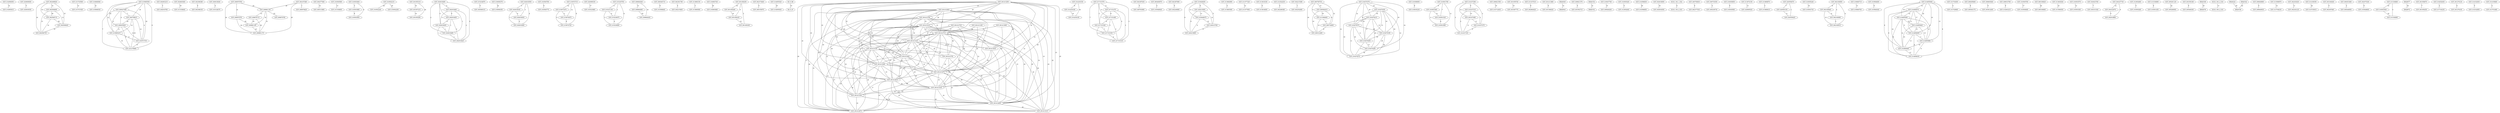 graph {
	GCF_014856055 -- GCF_014855915 [label="14" weight=2.32] ;
	GCF_020809005 -- GCF_020639355 [label="5" weight=3.4] ;
	GCF_902498925 -- GCF_902506695 [label="14" weight=2.32] ;
	GCF_902498925 -- GCF_902506715 [label="19" weight=1.72] ;
	GCF_902498925 -- GCF_902506645 [label="15" weight=2.2] ;
	GCF_902498925 -- GCF_902506735 [label="16" weight=2.08] ;
	GCF_013725595 -- GCF_013727455 [label="12" weight=2.56] ;
	GCF_018066565 -- GCF_018066535 [label="21" weight=1.48] ;
	GCF_015965555 -- GCF_000027085 [label="17" weight=1.96] ;
	GCF_015965555 -- GCF_000759815 [label="16" weight=2.08] ;
	GCF_015965555 -- GCF_000835925 [label="24" weight=1.12] ;
	GCF_015965555 -- GCF_015965415 [label="12" weight=2.56] ;
	GCF_015965555 -- GCF_910573735 [label="22" weight=1.36] ;
	GCF_015965555 -- GCF_021278985 [label="6" weight=3.28] ;
	GCF_002903215 -- GCF_002919795 [label="3" weight=3.64] ;
	GCF_002863945 -- GCF_013336845 [label="19" weight=1.72] ;
	GCF_002386385 -- GCF_902388105 [label="0" weight=4] ;
	GCF_000018045 -- GCF_016128275 [label="4" weight=3.52] ;
	GCF_009876795 -- GCF_009876755 [label="21" weight=1.48] ;
	GCF_009876795 -- GCF_009881155 [label="23" weight=1.24] ;
	GCF_009876795 -- GCF_009881175 [label="24" weight=1.12] ;
	GCF_000277565 -- GCF_000313895 [label="14" weight=2.32] ;
	GCF_016500585 -- GCF_013336855 [label="13" weight=2.44] ;
	GCF_016503845 -- GCF_016503985 [label="3" weight=3.64] ;
	GCF_016503845 -- GCF_016503955 [label="9" weight=2.92] ;
	GCF_016502215 -- GCF_016502245 [label="23" weight=1.24] ;
	GCF_016502215 -- GCF_016502205 [label="20" weight=1.6] ;
	GCF_001055315 -- GCF_001057215 [label="16" weight=2.08] ;
	GCF_001055315 -- GCF_001055295 [label="20" weight=1.6] ;
	GCF_002918495 -- GCF_002918465 [label="0" weight=4] ;
	GCF_002918495 -- GCF_002919455 [label="1" weight=3.88] ;
	GCF_002918495 -- GCF_002918455 [label="0" weight=4] ;
	GCF_002918495 -- GCF_002919485 [label="2" weight=3.76] ;
	GCF_002918495 -- GCF_002919425 [label="0" weight=4] ;
	GCF_002918465 -- GCF_002919455 [label="0" weight=4] ;
	GCF_002918465 -- GCF_002918455 [label="0" weight=4] ;
	GCF_002918465 -- GCF_002919485 [label="1" weight=3.88] ;
	GCF_002918465 -- GCF_002919425 [label="2" weight=3.76] ;
	GCF_015234875 -- GCF_004569315 [label="0" weight=4] ;
	GCF_019656375 -- GCF_019656355 [label="22" weight=1.36] ;
	GCF_002918555 -- GCF_002918535 [label="3" weight=3.64] ;
	GCF_002918555 -- GCF_002918935 [label="3" weight=3.64] ;
	GCF_002918555 -- GCF_002919495 [label="4" weight=3.52] ;
	GCF_016500795 -- GCF_016500775 [label="8" weight=3.04] ;
	GCF_015674715 -- GCF_015673475 [label="12" weight=2.56] ;
	GCF_015674715 -- GCF_015674675 [label="12" weight=2.56] ;
	GCF_015674715 -- GCF_015674725 [label="8" weight=3.04] ;
	GCF_020099335 -- GCF_018323885 [label="17" weight=1.96] ;
	GCF_015230755 -- GCF_015231155 [label="3" weight=3.64] ;
	GCF_015230755 -- GCF_015230675 [label="2" weight=3.76] ;
	GCF_015230755 -- GCF_015230695 [label="6" weight=3.28] ;
	GCF_009664045 -- GCF_009664065 [label="13" weight=2.44] ;
	GCF_009664045 -- GCF_009664025 [label="18" weight=1.84] ;
	GCF_000027085 -- GCF_000759815 [label="7" weight=3.16] ;
	GCF_000027085 -- GCF_000835925 [label="4" weight=3.52] ;
	GCF_000027085 -- GCF_015965415 [label="4" weight=3.52] ;
	GCF_000027085 -- GCF_910573735 [label="4" weight=3.52] ;
	GCF_000027085 -- GCF_021278985 [label="7" weight=3.16] ;
	GCF_008364715 -- GCF_014596845 [label="8" weight=3.04] ;
	GCF_902381795 -- GCF_002215605 [label="4" weight=3.52] ;
	GCF_013890155 -- GCF_013890595 [label="3" weight=3.64] ;
	GCF_016893745 -- GCF_016893985 [label="20" weight=1.6] ;
	GCF_901456255 -- GCF_901456285 [label="10" weight=2.8] ;
	GCF_901456255 -- GCF_901456225 [label="9" weight=2.92] ;
	GCF_901456255 -- GCF_901456305 [label="3" weight=3.64] ;
	GCF_015231155 -- GCF_015230675 [label="4" weight=3.52] ;
	GCF_015231155 -- GCF_015230695 [label="5" weight=3.4] ;
	GCF_902373845 -- GCF_000155975 [label="0" weight=4] ;
	GCF_002919455 -- GCF_002918455 [label="0" weight=4] ;
	GCF_002919455 -- GCF_002919485 [label="1" weight=3.88] ;
	GCF_002919455 -- GCF_002919425 [label="0" weight=4] ;
	GCF_014855525 -- GCF_014855935 [label="25" weight=1] ;
	SD_9_H6 -- SD_9_A7 [label="10" weight=2.8] ;
	GCF_001413195 -- GCF_001412715 [label="22" weight=1.36] ;
	GCF_001413195 -- GCF_001413275 [label="25" weight=1] ;
	GCF_014230155 -- GCF_014230185 [label="9" weight=2.92] ;
	GCF_014230155 -- GCF_014230105 [label="16" weight=2.08] ;
	GCF_001057215 -- GCF_001055295 [label="14" weight=2.32] ;
	GCF_017151575 -- GCF_017151475 [label="6" weight=3.28] ;
	GCF_017151575 -- GCF_017151495 [label="6" weight=3.28] ;
	GCF_017151575 -- GCF_017151545 [label="3" weight=3.64] ;
	GCF_017151575 -- GCF_017151535 [label="7" weight=3.16] ;
	GCF_017151575 -- GCF_017151515 [label="3" weight=3.64] ;
	GCF_001413255 -- GCF_001412825 [label="21" weight=1.48] ;
	GCF_001413255 -- GCF_001412795 [label="20" weight=1.6] ;
	GCF_001413255 -- GCF_001413215 [label="21" weight=1.48] ;
	GCF_001413255 -- GCF_001412715 [label="9" weight=2.92] ;
	GCF_001413255 -- GCF_001413125 [label="21" weight=1.48] ;
	GCF_001413255 -- GCF_001413035 [label="23" weight=1.24] ;
	GCF_001413255 -- GCF_001413155 [label="19" weight=1.72] ;
	GCF_001413255 -- GCF_001413045 [label="20" weight=1.6] ;
	GCF_001413255 -- GCF_001413295 [label="19" weight=1.72] ;
	GCF_001413255 -- GCF_001413275 [label="12" weight=2.56] ;
	GCF_001413255 -- GCF_001412815 [label="21" weight=1.48] ;
	GCF_001413255 -- GCF_001413335 [label="20" weight=1.6] ;
	GCF_001413255 -- GCF_001412855 [label="15" weight=2.2] ;
	GCF_001413255 -- GCF_001412875 [label="20" weight=1.6] ;
	GCF_001413255 -- GCF_001413315 [label="25" weight=1] ;
	GCF_902387635 -- GCF_000783995 [label="0" weight=4] ;
	GCF_900460975 -- GCF_019048045 [label="4" weight=3.52] ;
	GCF_015230675 -- GCF_015230695 [label="4" weight=3.52] ;
	GCF_902387995 -- GCF_002249995 [label="0" weight=4] ;
	GCF_019448455 -- GCF_020215855 [label="6" weight=3.28] ;
	GCF_019448455 -- GCF_019448475 [label="13" weight=2.44] ;
	GCF_019448455 -- GCF_020215765 [label="5" weight=3.4] ;
	GCF_019448455 -- GCF_020215805 [label="8" weight=3.04] ;
	GCF_000759815 -- GCF_000835925 [label="20" weight=1.6] ;
	GCF_000759815 -- GCF_015965415 [label="14" weight=2.32] ;
	GCF_000759815 -- GCF_910573735 [label="14" weight=2.32] ;
	GCF_000759815 -- GCF_021278985 [label="10" weight=2.8] ;
	GCF_001413095 -- GCF_001412715 [label="21" weight=1.48] ;
	GCF_001413095 -- GCF_001413275 [label="25" weight=1] ;
	GCF_001413095 -- GCF_001412855 [label="25" weight=1] ;
	GCF_001412825 -- GCF_001412795 [label="17" weight=1.96] ;
	GCF_001412825 -- GCF_001413215 [label="20" weight=1.6] ;
	GCF_001412825 -- GCF_001412715 [label="8" weight=3.04] ;
	GCF_001412825 -- GCF_001413125 [label="16" weight=2.08] ;
	GCF_001412825 -- GCF_001413035 [label="22" weight=1.36] ;
	GCF_001412825 -- GCF_001413155 [label="20" weight=1.6] ;
	GCF_001412825 -- GCF_001413045 [label="22" weight=1.36] ;
	GCF_001412825 -- GCF_001413295 [label="15" weight=2.2] ;
	GCF_001412825 -- GCF_001413275 [label="10" weight=2.8] ;
	GCF_001412825 -- GCF_001412815 [label="19" weight=1.72] ;
	GCF_001412825 -- GCF_001413335 [label="21" weight=1.48] ;
	GCF_001412825 -- GCF_001413165 [label="20" weight=1.6] ;
	GCF_001412825 -- GCF_001412855 [label="15" weight=2.2] ;
	GCF_001412825 -- GCF_001412875 [label="17" weight=1.96] ;
	GCF_001412825 -- GCF_001413315 [label="22" weight=1.36] ;
	GCF_013882995 -- GCF_013883595 [label="4" weight=3.52] ;
	GCF_011077325 -- GCF_011077955 [label="12" weight=2.56] ;
	GCF_014230185 -- GCF_014230105 [label="14" weight=2.32] ;
	GCF_013816335 -- GCF_013816655 [label="6" weight=3.28] ;
	GCF_012524235 -- GCF_002289385 [label="4" weight=3.52] ;
	GCF_002215385 -- GCF_002252065 [label="1" weight=3.88] ;
	GCF_000759735 -- GCF_000582615 [label="13" weight=2.44] ;
	GCF_000759735 -- GCF_011064845 [label="9" weight=2.92] ;
	GCF_000759735 -- GCF_000734905 [label="12" weight=2.56] ;
	GCF_000759735 -- GCF_000312465 [label="16" weight=2.08] ;
	GCF_016503985 -- GCF_016503955 [label="8" weight=3.04] ;
	GCF_019270375 -- GCF_019270355 [label="10" weight=2.8] ;
	GCF_019270375 -- GCF_019270215 [label="18" weight=1.84] ;
	GCF_019270375 -- GCF_019270575 [label="12" weight=2.56] ;
	GCF_019270375 -- GCF_019270195 [label="19" weight=1.72] ;
	GCF_019270375 -- GCF_019270455 [label="10" weight=2.8] ;
	GCF_019270375 -- GCF_019270295 [label="14" weight=2.32] ;
	GCF_019270375 -- GCF_019270275 [label="12" weight=2.56] ;
	GCF_902506695 -- GCF_902506715 [label="20" weight=1.6] ;
	GCF_902506695 -- GCF_902506645 [label="13" weight=2.44] ;
	GCF_902506695 -- GCF_902506735 [label="13" weight=2.44] ;
	GCF_019399955 -- GCF_018035235 [label="8" weight=3.04] ;
	GCF_019270355 -- GCF_019270215 [label="18" weight=1.84] ;
	GCF_019270355 -- GCF_019270575 [label="8" weight=3.04] ;
	GCF_019270355 -- GCF_019270195 [label="19" weight=1.72] ;
	GCF_019270355 -- GCF_019270455 [label="13" weight=2.44] ;
	GCF_019270355 -- GCF_019270295 [label="18" weight=1.84] ;
	GCF_019270355 -- GCF_019270275 [label="12" weight=2.56] ;
	GCF_016501785 -- GCF_016501905 [label="0" weight=4] ;
	GCF_016501785 -- GCF_016501525 [label="7" weight=3.16] ;
	GCF_016501785 -- GCF_016501885 [label="11" weight=2.68] ;
	GCF_014337295 -- GCF_014337315 [label="5" weight=3.4] ;
	GCF_014337295 -- GCF_001037485 [label="14" weight=2.32] ;
	GCF_014337295 -- GCF_014337275 [label="3" weight=3.64] ;
	GCF_014337295 -- GCF_014337335 [label="3" weight=3.64] ;
	GCF_009821555 -- GCF_014712635 [label="19" weight=1.72] ;
	GCF_001059745 -- GCF_001067775 [label="10" weight=2.8] ;
	GCF_013337015 -- GCF_002864025 [label="9" weight=2.92] ;
	GCF_001411885 -- GCF_001306025 [label="8" weight=3.04] ;
	GCF_019270215 -- GCF_019270575 [label="17" weight=1.96] ;
	GCF_019270215 -- GCF_019270195 [label="13" weight=2.44] ;
	GCF_019270215 -- GCF_019270455 [label="17" weight=1.96] ;
	GCF_019270215 -- GCF_019270295 [label="20" weight=1.6] ;
	GCF_019270215 -- GCF_019270275 [label="19" weight=1.72] ;
	GCF_019270575 -- GCF_019270195 [label="19" weight=1.72] ;
	GCF_019270575 -- GCF_019270455 [label="11" weight=2.68] ;
	GCF_019270575 -- GCF_019270295 [label="19" weight=1.72] ;
	GCF_019270575 -- GCF_019270275 [label="11" weight=2.68] ;
	ERQ0045 -- ERQ0043 [label="14" weight=2.32] ;
	GCF_016501905 -- GCF_016501525 [label="8" weight=3.04] ;
	GCF_016501905 -- GCF_016501885 [label="11" weight=2.68] ;
	GCF_009821375 -- GCF_001952715 [label="0" weight=4] ;
	ERQ0154 -- ERQ0152 [label="21" weight=1.48] ;
	GCF_004167485 -- GCF_009881155 [label="24" weight=1.12] ;
	GCF_004167485 -- GCF_009881175 [label="25" weight=1] ;
	GCF_004167485 -- GCF_009876825 [label="1" weight=3.88] ;
	GCF_019047765 -- GCF_000826205 [label="15" weight=2.2] ;
	GCF_016505445 -- GCF_012952645 [label="0" weight=4] ;
	GCF_001412795 -- GCF_001413215 [label="15" weight=2.2] ;
	GCF_001412795 -- GCF_001412715 [label="10" weight=2.8] ;
	GCF_001412795 -- GCF_001413125 [label="19" weight=1.72] ;
	GCF_001412795 -- GCF_001413155 [label="19" weight=1.72] ;
	GCF_001412795 -- GCF_001413045 [label="18" weight=1.84] ;
	GCF_001412795 -- GCF_001413295 [label="15" weight=2.2] ;
	GCF_001412795 -- GCF_001413275 [label="13" weight=2.44] ;
	GCF_001412795 -- GCF_001412815 [label="16" weight=2.08] ;
	GCF_001412795 -- GCF_001413335 [label="18" weight=1.84] ;
	GCF_001412795 -- GCF_001413165 [label="21" weight=1.48] ;
	GCF_001412795 -- GCF_001412855 [label="14" weight=2.32] ;
	GCF_001412795 -- GCF_001412875 [label="20" weight=1.6] ;
	GCF_001412795 -- GCF_001413315 [label="23" weight=1.24] ;
	GCF_020215855 -- GCF_019448475 [label="11" weight=2.68] ;
	GCF_020215855 -- GCF_020215765 [label="14" weight=2.32] ;
	GCF_020215855 -- GCF_020215805 [label="6" weight=3.28] ;
	GCF_009876755 -- GCF_009881185 [label="24" weight=1.12] ;
	GCF_009876755 -- GCF_009881175 [label="24" weight=1.12] ;
	GCF_014596835 -- GCF_014596855 [label="20" weight=1.6] ;
	GCF_002918855 -- GCF_002934505 [label="16" weight=2.08] ;
	SG18_138_1_S32 -- SG18_138_2_S33 [label="6" weight=3.28] ;
	GCF_000759835 -- GCF_902377535 [label="0" weight=4] ;
	GCF_009730355 -- GCF_000238735 [label="4" weight=3.52] ;
	GCF_001413215 -- GCF_001412715 [label="12" weight=2.56] ;
	GCF_001413215 -- GCF_001413125 [label="16" weight=2.08] ;
	GCF_001413215 -- GCF_001413035 [label="23" weight=1.24] ;
	GCF_001413215 -- GCF_001413155 [label="23" weight=1.24] ;
	GCF_001413215 -- GCF_001413045 [label="24" weight=1.12] ;
	GCF_001413215 -- GCF_001413295 [label="16" weight=2.08] ;
	GCF_001413215 -- GCF_001412755 [label="24" weight=1.12] ;
	GCF_001413215 -- GCF_001413275 [label="15" weight=2.2] ;
	GCF_001413215 -- GCF_001412815 [label="17" weight=1.96] ;
	GCF_001413215 -- GCF_001413335 [label="12" weight=2.56] ;
	GCF_001413215 -- GCF_001413165 [label="20" weight=1.6] ;
	GCF_001413215 -- GCF_001412855 [label="15" weight=2.2] ;
	GCF_001413215 -- GCF_001412875 [label="21" weight=1.48] ;
	GCF_001413215 -- GCF_001413315 [label="24" weight=1.12] ;
	GCF_001412725 -- GCF_001412715 [label="17" weight=1.96] ;
	GCF_001412725 -- GCF_001413125 [label="25" weight=1] ;
	GCF_001412725 -- GCF_001413275 [label="24" weight=1.12] ;
	GCF_001412725 -- GCF_001412815 [label="25" weight=1] ;
	GCF_001412725 -- GCF_001412855 [label="25" weight=1] ;
	GCF_016939655 -- GCF_016939595 [label="9" weight=2.92] ;
	GCF_001412715 -- GCF_001413125 [label="6" weight=3.28] ;
	GCF_001412715 -- GCF_001413035 [label="15" weight=2.2] ;
	GCF_001412715 -- GCF_001413155 [label="7" weight=3.16] ;
	GCF_001412715 -- GCF_001413045 [label="9" weight=2.92] ;
	GCF_001412715 -- GCF_001413295 [label="9" weight=2.92] ;
	GCF_001412715 -- GCF_001412755 [label="15" weight=2.2] ;
	GCF_001412715 -- GCF_001413275 [label="4" weight=3.52] ;
	GCF_001412715 -- GCF_001412815 [label="7" weight=3.16] ;
	GCF_001412715 -- GCF_001413335 [label="11" weight=2.68] ;
	GCF_001412715 -- GCF_001413165 [label="10" weight=2.8] ;
	GCF_001412715 -- GCF_001412855 [label="8" weight=3.04] ;
	GCF_001412715 -- GCF_001412875 [label="10" weight=2.8] ;
	GCF_001412715 -- GCF_001413315 [label="16" weight=2.08] ;
	GCF_013874155 -- GCF_020695525 [label="13" weight=2.44] ;
	GCF_013889875 -- GCF_013889015 [label="3" weight=3.64] ;
	GCF_901456285 -- GCF_901456225 [label="14" weight=2.32] ;
	GCF_020559475 -- GCF_020593155 [label="7" weight=3.16] ;
	GCF_020559475 -- GCF_020559425 [label="1" weight=3.88] ;
	GCF_016505245 -- GCF_016503735 [label="16" weight=2.08] ;
	GCF_902160855 -- GCF_902160945 [label="8" weight=3.04] ;
	GCF_902160855 -- GCF_902160995 [label="4" weight=3.52] ;
	GCF_902160855 -- GCF_902160915 [label="4" weight=3.52] ;
	GCF_019660715 -- GCF_019660705 [label="13" weight=2.44] ;
	GCF_019584605 -- GCF_019584545 [label="8" weight=3.04] ;
	GCF_014855945 -- GCF_014856075 [label="13" weight=2.44] ;
	GCF_014855945 -- GCF_014855595 [label="16" weight=2.08] ;
	GCF_014855945 -- GCF_014855645 [label="22" weight=1.36] ;
	GCF_014855945 -- GCF_014856005 [label="10" weight=2.8] ;
	GCF_014855945 -- GCF_014855985 [label="13" weight=2.44] ;
	GCF_014855945 -- GCF_014856095 [label="9" weight=2.92] ;
	GCF_014855945 -- GCF_014856035 [label="9" weight=2.92] ;
	GCF_009664065 -- GCF_009664025 [label="25" weight=1] ;
	GCF_013730455 -- GCF_013729995 [label="4" weight=3.52] ;
	GCF_009295665 -- GCF_009363175 [label="6" weight=3.28] ;
	GCF_008693945 -- GCF_003812405 [label="9" weight=2.92] ;
	GCF_001413125 -- GCF_001413035 [label="23" weight=1.24] ;
	GCF_001413125 -- GCF_001413155 [label="17" weight=1.96] ;
	GCF_001413125 -- GCF_001413045 [label="21" weight=1.48] ;
	GCF_001413125 -- GCF_001413295 [label="17" weight=1.96] ;
	GCF_001413125 -- GCF_001412755 [label="22" weight=1.36] ;
	GCF_001413125 -- GCF_001413275 [label="10" weight=2.8] ;
	GCF_001413125 -- GCF_001412815 [label="13" weight=2.44] ;
	GCF_001413125 -- GCF_001413335 [label="14" weight=2.32] ;
	GCF_001413125 -- GCF_001413165 [label="19" weight=1.72] ;
	GCF_001413125 -- GCF_001412855 [label="14" weight=2.32] ;
	GCF_001413125 -- GCF_001412875 [label="13" weight=2.44] ;
	GCF_001413125 -- GCF_001413315 [label="24" weight=1.12] ;
	GCF_020593155 -- GCF_020559425 [label="4" weight=3.52] ;
	GCF_009910785 -- GCF_012843215 [label="6" weight=3.28] ;
	GCF_009881155 -- GCF_009876715 [label="13" weight=2.44] ;
	GCF_009881155 -- GCF_009876765 [label="23" weight=1.24] ;
	GCF_009881155 -- GCF_009881185 [label="18" weight=1.84] ;
	GCF_009881155 -- GCF_009881175 [label="21" weight=1.48] ;
	GCF_016500765 -- GCF_016500695 [label="17" weight=1.96] ;
	GCF_902506715 -- GCF_902506645 [label="20" weight=1.6] ;
	GCF_902506715 -- GCF_902506735 [label="21" weight=1.48] ;
	GCF_900169625 -- GCF_900169695 [label="24" weight=1.12] ;
	GCF_001413035 -- GCF_001413275 [label="20" weight=1.6] ;
	GCF_001413035 -- GCF_001413335 [label="25" weight=1] ;
	GCF_001413035 -- GCF_001412855 [label="21" weight=1.48] ;
	GCF_000582615 -- GCF_011064845 [label="10" weight=2.8] ;
	GCF_000582615 -- GCF_000734905 [label="6" weight=3.28] ;
	GCF_000582615 -- GCF_000312465 [label="10" weight=2.8] ;
	GCF_009876715 -- GCF_009881185 [label="25" weight=1] ;
	GCF_009876715 -- GCF_009881175 [label="24" weight=1.12] ;
	GCF_013604545 -- GCF_013590555 [label="23" weight=1.24] ;
	GCF_017151475 -- GCF_017151495 [label="6" weight=3.28] ;
	GCF_017151475 -- GCF_017151545 [label="7" weight=3.16] ;
	GCF_017151475 -- GCF_017151535 [label="4" weight=3.52] ;
	GCF_017151475 -- GCF_017151515 [label="3" weight=3.64] ;
	GCF_902160945 -- GCF_902160995 [label="9" weight=2.92] ;
	GCF_902160945 -- GCF_902160915 [label="10" weight=2.8] ;
	GCF_016503575 -- GCF_016503305 [label="12" weight=2.56] ;
	GCF_001413155 -- GCF_001413045 [label="24" weight=1.12] ;
	GCF_001413155 -- GCF_001413295 [label="18" weight=1.84] ;
	GCF_001413155 -- GCF_001412755 [label="25" weight=1] ;
	GCF_001413155 -- GCF_001413275 [label="16" weight=2.08] ;
	GCF_001413155 -- GCF_001412815 [label="17" weight=1.96] ;
	GCF_001413155 -- GCF_001413335 [label="23" weight=1.24] ;
	GCF_001413155 -- GCF_001413165 [label="25" weight=1] ;
	GCF_001413155 -- GCF_001412855 [label="20" weight=1.6] ;
	GCF_001413155 -- GCF_001412875 [label="17" weight=1.96] ;
	GCF_001413155 -- GCF_001413315 [label="24" weight=1.12] ;
	GCF_009881185 -- GCF_009881175 [label="23" weight=1.24] ;
	GCF_002923765 -- GCF_004331545 [label="7" weight=3.16] ;
	GCF_015673475 -- GCF_015674675 [label="2" weight=3.76] ;
	GCF_015673475 -- GCF_015674725 [label="9" weight=2.92] ;
	GCF_004327735 -- GCF_004322975 [label="12" weight=2.56] ;
	GCF_004327735 -- GCF_002918865 [label="9" weight=2.92] ;
	GCF_012952665 -- GCF_016505285 [label="0" weight=4] ;
	GCF_015674675 -- GCF_015674725 [label="8" weight=3.04] ;
	GCF_014337315 -- GCF_001037485 [label="13" weight=2.44] ;
	GCF_014337315 -- GCF_014337275 [label="2" weight=3.76] ;
	GCF_014337315 -- GCF_014337335 [label="2" weight=3.76] ;
	GCF_001413045 -- GCF_001413295 [label="23" weight=1.24] ;
	GCF_001413045 -- GCF_001413275 [label="17" weight=1.96] ;
	GCF_001413045 -- GCF_001412815 [label="19" weight=1.72] ;
	GCF_001413045 -- GCF_001413335 [label="25" weight=1] ;
	GCF_001413045 -- GCF_001412855 [label="22" weight=1.36] ;
	GCF_001413045 -- GCF_001412875 [label="19" weight=1.72] ;
	GCF_902506645 -- GCF_902506735 [label="15" weight=2.2] ;
	GCF_001413295 -- GCF_001413275 [label="11" weight=2.68] ;
	GCF_001413295 -- GCF_001412815 [label="15" weight=2.2] ;
	GCF_001413295 -- GCF_001413335 [label="17" weight=1.96] ;
	GCF_001413295 -- GCF_001413165 [label="18" weight=1.84] ;
	GCF_001413295 -- GCF_001412855 [label="8" weight=3.04] ;
	GCF_001413295 -- GCF_001412875 [label="18" weight=1.84] ;
	GCF_014856075 -- GCF_014855595 [label="12" weight=2.56] ;
	GCF_014856075 -- GCF_014855645 [label="17" weight=1.96] ;
	GCF_014856075 -- GCF_014856005 [label="11" weight=2.68] ;
	GCF_014856075 -- GCF_014855985 [label="9" weight=2.92] ;
	GCF_014856075 -- GCF_014856095 [label="14" weight=2.32] ;
	GCF_014856075 -- GCF_014856035 [label="9" weight=2.92] ;
	GCF_013336895 -- GCF_016501455 [label="6" weight=3.28] ;
	GCF_005281125 -- GCF_005280955 [label="22" weight=1.36] ;
	GCF_001037485 -- GCF_014337275 [label="11" weight=2.68] ;
	GCF_001037485 -- GCF_014337335 [label="11" weight=2.68] ;
	GCF_019270195 -- GCF_019270455 [label="19" weight=1.72] ;
	GCF_019270195 -- GCF_019270295 [label="20" weight=1.6] ;
	GCF_019270195 -- GCF_019270275 [label="20" weight=1.6] ;
	GCF_019270455 -- GCF_019270295 [label="13" weight=2.44] ;
	GCF_019270455 -- GCF_019270275 [label="9" weight=2.92] ;
	GCF_017151495 -- GCF_017151545 [label="6" weight=3.28] ;
	GCF_017151495 -- GCF_017151535 [label="5" weight=3.4] ;
	GCF_017151495 -- GCF_017151515 [label="3" weight=3.64] ;
	GCF_016501525 -- GCF_016501885 [label="8" weight=3.04] ;
	GCF_003350185 -- GCF_005406305 [label="9" weight=2.92] ;
	GCF_017151545 -- GCF_017151535 [label="7" weight=3.16] ;
	GCF_017151545 -- GCF_017151515 [label="4" weight=3.52] ;
	GCF_004322975 -- GCF_002918865 [label="5" weight=3.4] ;
	ERQ0189 -- ERQ0278 [label="25" weight=1] ;
	GCF_002918535 -- GCF_002918935 [label="0" weight=4] ;
	GCF_002918535 -- GCF_002919495 [label="3" weight=3.64] ;
	GCF_019448475 -- GCF_020215765 [label="12" weight=2.56] ;
	GCF_019448475 -- GCF_020215805 [label="8" weight=3.04] ;
	SG18_100_2_S18 -- SG18_109_2_S19 [label="13" weight=2.44] ;
	ERQ0224 -- ERQ0199 [label="20" weight=1.6] ;
	GCF_019270295 -- GCF_019270275 [label="16" weight=2.08] ;
	GCF_000835925 -- GCF_015965415 [label="11" weight=2.68] ;
	GCF_000835925 -- GCF_910573735 [label="13" weight=2.44] ;
	GCF_000835925 -- GCF_021278985 [label="9" weight=2.92] ;
	GCF_011064845 -- GCF_000734905 [label="5" weight=3.4] ;
	GCF_011064845 -- GCF_000312465 [label="10" weight=2.8] ;
	GCF_017151535 -- GCF_017151515 [label="4" weight=3.52] ;
	GCF_014337275 -- GCF_014337335 [label="0" weight=4] ;
	GCF_009649895 -- GCF_009649935 [label="0" weight=4] ;
	GCF_013589875 -- GCF_013748235 [label="14" weight=2.32] ;
	GCF_901456225 -- GCF_901456305 [label="14" weight=2.32] ;
	GCF_001412755 -- GCF_001413275 [label="24" weight=1.12] ;
	GCF_001412755 -- GCF_001413335 [label="25" weight=1] ;
	GCF_001412755 -- GCF_001412855 [label="24" weight=1.12] ;
	GCF_002252025 -- GCF_002252125 [label="11" weight=2.68] ;
	GCF_014189355 -- GCF_014725915 [label="24" weight=1.12] ;
	GCF_003184045 -- GCF_902387665 [label="0" weight=4] ;
	GCF_900451665 -- GCF_900446955 [label="2" weight=3.76] ;
	GCF_001413275 -- GCF_001412815 [label="14" weight=2.32] ;
	GCF_001413275 -- GCF_001413335 [label="13" weight=2.44] ;
	GCF_001413275 -- GCF_001413165 [label="20" weight=1.6] ;
	GCF_001413275 -- GCF_001412855 [label="10" weight=2.8] ;
	GCF_001413275 -- GCF_001412875 [label="15" weight=2.2] ;
	GCF_001413275 -- GCF_001413315 [label="17" weight=1.96] ;
	GCF_002918455 -- GCF_002919485 [label="1" weight=3.88] ;
	GCF_002918455 -- GCF_002919425 [label="1" weight=3.88] ;
	GCF_020215765 -- GCF_020215805 [label="9" weight=2.92] ;
	GCF_002919485 -- GCF_002919425 [label="1" weight=3.88] ;
	GCF_002075345 -- GCF_019048805 [label="8" weight=3.04] ;
	GCF_014855595 -- GCF_014855645 [label="12" weight=2.56] ;
	GCF_014855595 -- GCF_014856005 [label="9" weight=2.92] ;
	GCF_014855595 -- GCF_014855985 [label="11" weight=2.68] ;
	GCF_014855595 -- GCF_014856095 [label="12" weight=2.56] ;
	GCF_014855595 -- GCF_014856035 [label="9" weight=2.92] ;
	GCF_014855645 -- GCF_014856005 [label="15" weight=2.2] ;
	GCF_014855645 -- GCF_014855985 [label="15" weight=2.2] ;
	GCF_014855645 -- GCF_014856095 [label="15" weight=2.2] ;
	GCF_014856005 -- GCF_014855985 [label="7" weight=3.16] ;
	GCF_014856005 -- GCF_014856095 [label="13" weight=2.44] ;
	GCF_014856005 -- GCF_014856035 [label="8" weight=3.04] ;
	GCF_013336865 -- GCF_016503505 [label="15" weight=2.2] ;
	GCF_013336865 -- GCF_013336995 [label="5" weight=3.4] ;
	ERQ0677 -- ERQ0672 [label="18" weight=1.84] ;
	GCF_001058675 -- GCF_001059255 [label="7" weight=3.16] ;
	GCF_000734905 -- GCF_000312465 [label="8" weight=3.04] ;
	GCF_001412815 -- GCF_001413335 [label="16" weight=2.08] ;
	GCF_001412815 -- GCF_001413165 [label="17" weight=1.96] ;
	GCF_001412815 -- GCF_001412855 [label="12" weight=2.56] ;
	GCF_001412815 -- GCF_001412875 [label="15" weight=2.2] ;
	GCF_001412815 -- GCF_001413315 [label="23" weight=1.24] ;
	GCF_015965415 -- GCF_910573735 [label="8" weight=3.04] ;
	GCF_015965415 -- GCF_021278985 [label="10" weight=2.8] ;
	GCF_018252635 -- GCF_017154235 [label="2" weight=3.76] ;
	GCF_001276125 -- GCF_001276105 [label="6" weight=3.28] ;
	ERQ0162 -- ERQ0199 [label="25" weight=1] ;
	GCF_001413335 -- GCF_001413165 [label="21" weight=1.48] ;
	GCF_001413335 -- GCF_001412855 [label="16" weight=2.08] ;
	GCF_001413335 -- GCF_001412875 [label="18" weight=1.84] ;
	GCF_001413335 -- GCF_001413315 [label="23" weight=1.24] ;
	GCF_014332835 -- GCF_014332855 [label="5" weight=3.4] ;
	GCF_001413165 -- GCF_001412855 [label="19" weight=1.72] ;
	GCF_001413165 -- GCF_001412875 [label="19" weight=1.72] ;
	GCF_002918935 -- GCF_002919495 [label="2" weight=3.76] ;
	GCF_016503505 -- GCF_013336995 [label="18" weight=1.84] ;
	GCF_902160995 -- GCF_902160915 [label="5" weight=3.4] ;
	GCF_014855985 -- GCF_014856095 [label="14" weight=2.32] ;
	GCF_014855985 -- GCF_014856035 [label="9" weight=2.92] ;
	GCF_910573735 -- GCF_021278985 [label="8" weight=3.04] ;
	GCF_014856095 -- GCF_014856035 [label="13" weight=2.44] ;
	GCF_014105665 -- GCF_013751895 [label="4" weight=3.52] ;
	GCF_001412855 -- GCF_001412875 [label="12" weight=2.56] ;
	GCF_001412855 -- GCF_001413315 [label="22" weight=1.36] ;
}
